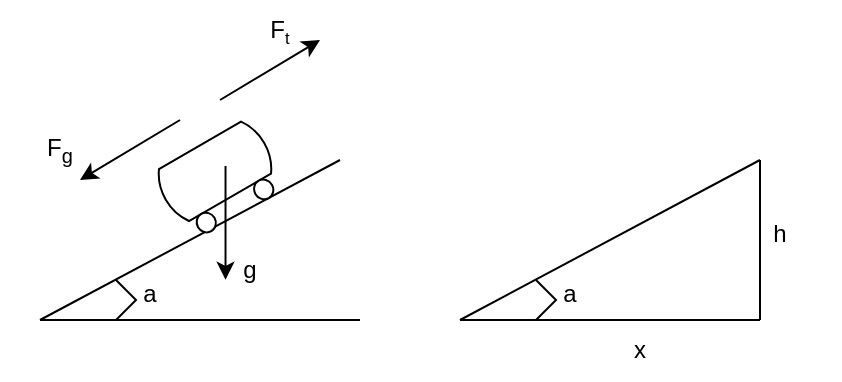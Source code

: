 <mxfile version="24.4.0" type="device">
  <diagram name="Page-1" id="0MABynDuR_dkGB74MCT7">
    <mxGraphModel dx="200" dy="128" grid="1" gridSize="10" guides="1" tooltips="1" connect="1" arrows="1" fold="1" page="1" pageScale="1" pageWidth="1100" pageHeight="850" math="0" shadow="0">
      <root>
        <mxCell id="0" />
        <mxCell id="1" parent="0" />
        <mxCell id="9oX8GJfS2h1CLSuU2CtJ-1" value="" style="endArrow=none;html=1;rounded=0;" edge="1" parent="1">
          <mxGeometry width="50" height="50" relative="1" as="geometry">
            <mxPoint x="240" y="370" as="sourcePoint" />
            <mxPoint x="390" y="290" as="targetPoint" />
          </mxGeometry>
        </mxCell>
        <mxCell id="9oX8GJfS2h1CLSuU2CtJ-2" value="" style="endArrow=none;html=1;rounded=0;" edge="1" parent="1">
          <mxGeometry width="50" height="50" relative="1" as="geometry">
            <mxPoint x="240" y="370" as="sourcePoint" />
            <mxPoint x="400" y="370" as="targetPoint" />
          </mxGeometry>
        </mxCell>
        <mxCell id="9oX8GJfS2h1CLSuU2CtJ-3" value="a" style="text;html=1;align=center;verticalAlign=middle;whiteSpace=wrap;rounded=0;" vertex="1" parent="1">
          <mxGeometry x="265" y="342" width="60" height="30" as="geometry" />
        </mxCell>
        <mxCell id="9oX8GJfS2h1CLSuU2CtJ-4" value="" style="verticalLabelPosition=bottom;outlineConnect=0;align=center;dashed=0;html=1;verticalAlign=top;shape=mxgraph.pid.misc.tank_car,_tank_wagon;rotation=-30;" vertex="1" parent="1">
          <mxGeometry x="300" y="280" width="60" height="40" as="geometry" />
        </mxCell>
        <mxCell id="9oX8GJfS2h1CLSuU2CtJ-6" value="" style="endArrow=none;html=1;rounded=0;" edge="1" parent="1">
          <mxGeometry width="50" height="50" relative="1" as="geometry">
            <mxPoint x="278" y="370" as="sourcePoint" />
            <mxPoint x="278" y="350" as="targetPoint" />
            <Array as="points">
              <mxPoint x="288" y="360" />
            </Array>
          </mxGeometry>
        </mxCell>
        <mxCell id="9oX8GJfS2h1CLSuU2CtJ-9" value="" style="endArrow=classic;html=1;rounded=0;" edge="1" parent="1">
          <mxGeometry width="50" height="50" relative="1" as="geometry">
            <mxPoint x="332.76" y="293.004" as="sourcePoint" />
            <mxPoint x="332.76" y="349.91" as="targetPoint" />
          </mxGeometry>
        </mxCell>
        <mxCell id="9oX8GJfS2h1CLSuU2CtJ-10" value="g" style="text;html=1;align=center;verticalAlign=middle;whiteSpace=wrap;rounded=0;" vertex="1" parent="1">
          <mxGeometry x="315" y="330" width="60" height="30" as="geometry" />
        </mxCell>
        <mxCell id="9oX8GJfS2h1CLSuU2CtJ-11" value="" style="endArrow=classic;html=1;rounded=0;" edge="1" parent="1">
          <mxGeometry width="50" height="50" relative="1" as="geometry">
            <mxPoint x="310" y="270" as="sourcePoint" />
            <mxPoint x="260" y="300" as="targetPoint" />
          </mxGeometry>
        </mxCell>
        <mxCell id="9oX8GJfS2h1CLSuU2CtJ-13" value="F&lt;sub&gt;g&lt;/sub&gt;" style="text;html=1;align=center;verticalAlign=middle;whiteSpace=wrap;rounded=0;" vertex="1" parent="1">
          <mxGeometry x="220" y="270" width="60" height="30" as="geometry" />
        </mxCell>
        <mxCell id="9oX8GJfS2h1CLSuU2CtJ-14" value="" style="endArrow=none;html=1;rounded=0;" edge="1" parent="1">
          <mxGeometry width="50" height="50" relative="1" as="geometry">
            <mxPoint x="450" y="370" as="sourcePoint" />
            <mxPoint x="600" y="370" as="targetPoint" />
          </mxGeometry>
        </mxCell>
        <mxCell id="9oX8GJfS2h1CLSuU2CtJ-15" value="" style="endArrow=none;html=1;rounded=0;" edge="1" parent="1">
          <mxGeometry width="50" height="50" relative="1" as="geometry">
            <mxPoint x="488" y="370" as="sourcePoint" />
            <mxPoint x="488" y="350" as="targetPoint" />
            <Array as="points">
              <mxPoint x="498" y="360" />
            </Array>
          </mxGeometry>
        </mxCell>
        <mxCell id="9oX8GJfS2h1CLSuU2CtJ-16" value="a" style="text;html=1;align=center;verticalAlign=middle;whiteSpace=wrap;rounded=0;" vertex="1" parent="1">
          <mxGeometry x="475" y="342" width="60" height="30" as="geometry" />
        </mxCell>
        <mxCell id="9oX8GJfS2h1CLSuU2CtJ-17" value="" style="endArrow=none;html=1;rounded=0;" edge="1" parent="1">
          <mxGeometry width="50" height="50" relative="1" as="geometry">
            <mxPoint x="450" y="370" as="sourcePoint" />
            <mxPoint x="600" y="290" as="targetPoint" />
          </mxGeometry>
        </mxCell>
        <mxCell id="9oX8GJfS2h1CLSuU2CtJ-18" value="" style="endArrow=none;html=1;rounded=0;" edge="1" parent="1">
          <mxGeometry width="50" height="50" relative="1" as="geometry">
            <mxPoint x="600" y="370" as="sourcePoint" />
            <mxPoint x="600" y="290" as="targetPoint" />
          </mxGeometry>
        </mxCell>
        <mxCell id="9oX8GJfS2h1CLSuU2CtJ-19" value="h" style="text;html=1;align=center;verticalAlign=middle;whiteSpace=wrap;rounded=0;" vertex="1" parent="1">
          <mxGeometry x="580" y="312" width="60" height="30" as="geometry" />
        </mxCell>
        <mxCell id="9oX8GJfS2h1CLSuU2CtJ-20" value="x" style="text;html=1;align=center;verticalAlign=middle;whiteSpace=wrap;rounded=0;" vertex="1" parent="1">
          <mxGeometry x="510" y="370" width="60" height="30" as="geometry" />
        </mxCell>
        <mxCell id="9oX8GJfS2h1CLSuU2CtJ-21" value="" style="endArrow=classic;html=1;rounded=0;" edge="1" parent="1">
          <mxGeometry width="50" height="50" relative="1" as="geometry">
            <mxPoint x="330" y="260" as="sourcePoint" />
            <mxPoint x="380" y="230" as="targetPoint" />
          </mxGeometry>
        </mxCell>
        <mxCell id="9oX8GJfS2h1CLSuU2CtJ-22" value="F&lt;span style=&quot;font-size: 10px;&quot;&gt;&lt;sub&gt;t&lt;/sub&gt;&lt;/span&gt;" style="text;html=1;align=center;verticalAlign=middle;whiteSpace=wrap;rounded=0;" vertex="1" parent="1">
          <mxGeometry x="330" y="210" width="60" height="30" as="geometry" />
        </mxCell>
      </root>
    </mxGraphModel>
  </diagram>
</mxfile>
